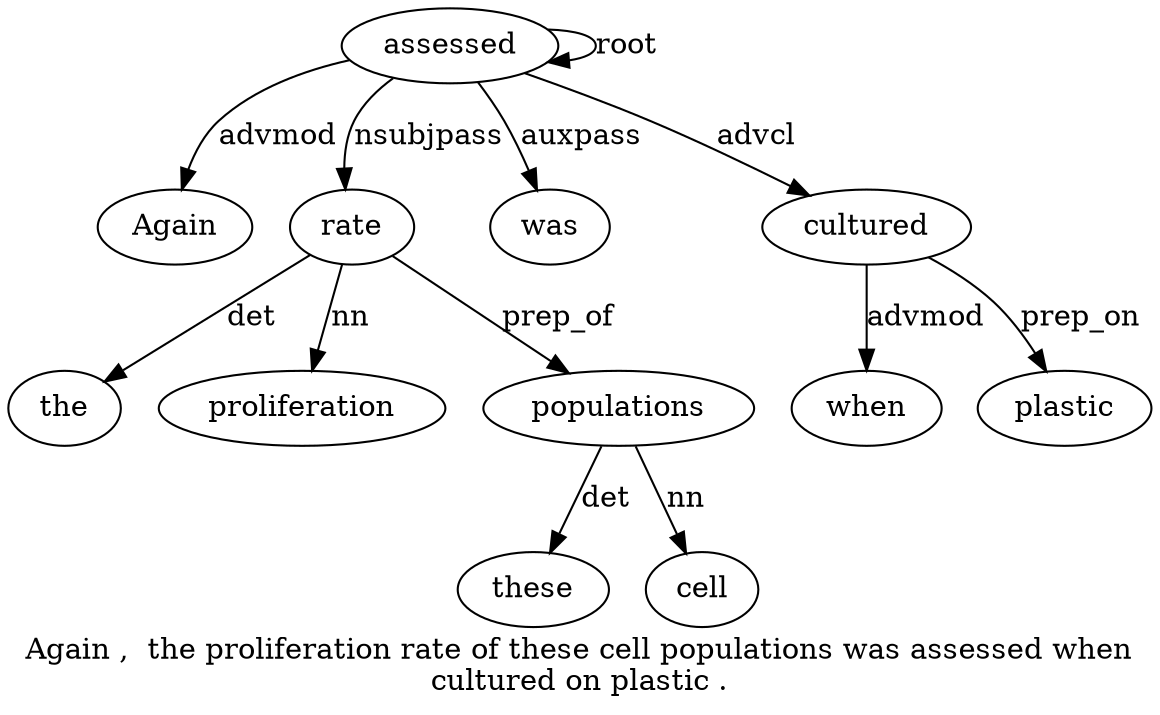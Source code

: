 digraph "Again ,  the proliferation rate of these cell populations was assessed when cultured on plastic ." {
label="Again ,  the proliferation rate of these cell populations was assessed when
cultured on plastic .";
assessed11 [style=filled, fillcolor=white, label=assessed];
Again1 [style=filled, fillcolor=white, label=Again];
assessed11 -> Again1  [label=advmod];
rate5 [style=filled, fillcolor=white, label=rate];
the3 [style=filled, fillcolor=white, label=the];
rate5 -> the3  [label=det];
proliferation4 [style=filled, fillcolor=white, label=proliferation];
rate5 -> proliferation4  [label=nn];
assessed11 -> rate5  [label=nsubjpass];
populations9 [style=filled, fillcolor=white, label=populations];
these7 [style=filled, fillcolor=white, label=these];
populations9 -> these7  [label=det];
cell8 [style=filled, fillcolor=white, label=cell];
populations9 -> cell8  [label=nn];
rate5 -> populations9  [label=prep_of];
was10 [style=filled, fillcolor=white, label=was];
assessed11 -> was10  [label=auxpass];
assessed11 -> assessed11  [label=root];
cultured13 [style=filled, fillcolor=white, label=cultured];
when12 [style=filled, fillcolor=white, label=when];
cultured13 -> when12  [label=advmod];
assessed11 -> cultured13  [label=advcl];
plastic15 [style=filled, fillcolor=white, label=plastic];
cultured13 -> plastic15  [label=prep_on];
}
